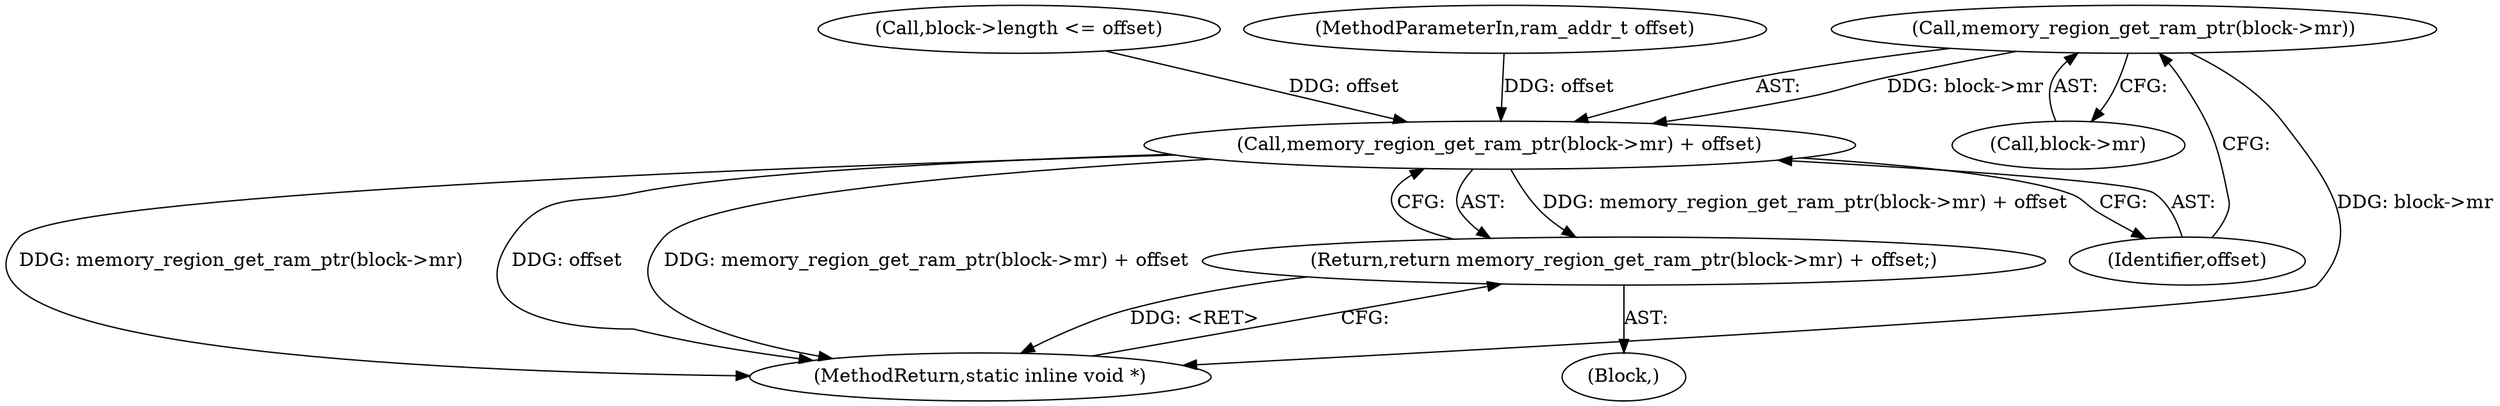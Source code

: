 digraph "0_qemu_0be839a2701369f669532ea5884c15bead1c6e08@pointer" {
"1000132" [label="(Call,memory_region_get_ram_ptr(block->mr))"];
"1000131" [label="(Call,memory_region_get_ram_ptr(block->mr) + offset)"];
"1000130" [label="(Return,return memory_region_get_ram_ptr(block->mr) + offset;)"];
"1000120" [label="(Call,block->length <= offset)"];
"1000131" [label="(Call,memory_region_get_ram_ptr(block->mr) + offset)"];
"1000179" [label="(MethodReturn,static inline void *)"];
"1000130" [label="(Return,return memory_region_get_ram_ptr(block->mr) + offset;)"];
"1000115" [label="(Block,)"];
"1000136" [label="(Identifier,offset)"];
"1000132" [label="(Call,memory_region_get_ram_ptr(block->mr))"];
"1000133" [label="(Call,block->mr)"];
"1000102" [label="(MethodParameterIn,ram_addr_t offset)"];
"1000132" -> "1000131"  [label="AST: "];
"1000132" -> "1000133"  [label="CFG: "];
"1000133" -> "1000132"  [label="AST: "];
"1000136" -> "1000132"  [label="CFG: "];
"1000132" -> "1000179"  [label="DDG: block->mr"];
"1000132" -> "1000131"  [label="DDG: block->mr"];
"1000131" -> "1000130"  [label="AST: "];
"1000131" -> "1000136"  [label="CFG: "];
"1000136" -> "1000131"  [label="AST: "];
"1000130" -> "1000131"  [label="CFG: "];
"1000131" -> "1000179"  [label="DDG: memory_region_get_ram_ptr(block->mr)"];
"1000131" -> "1000179"  [label="DDG: offset"];
"1000131" -> "1000179"  [label="DDG: memory_region_get_ram_ptr(block->mr) + offset"];
"1000131" -> "1000130"  [label="DDG: memory_region_get_ram_ptr(block->mr) + offset"];
"1000120" -> "1000131"  [label="DDG: offset"];
"1000102" -> "1000131"  [label="DDG: offset"];
"1000130" -> "1000115"  [label="AST: "];
"1000179" -> "1000130"  [label="CFG: "];
"1000130" -> "1000179"  [label="DDG: <RET>"];
}
